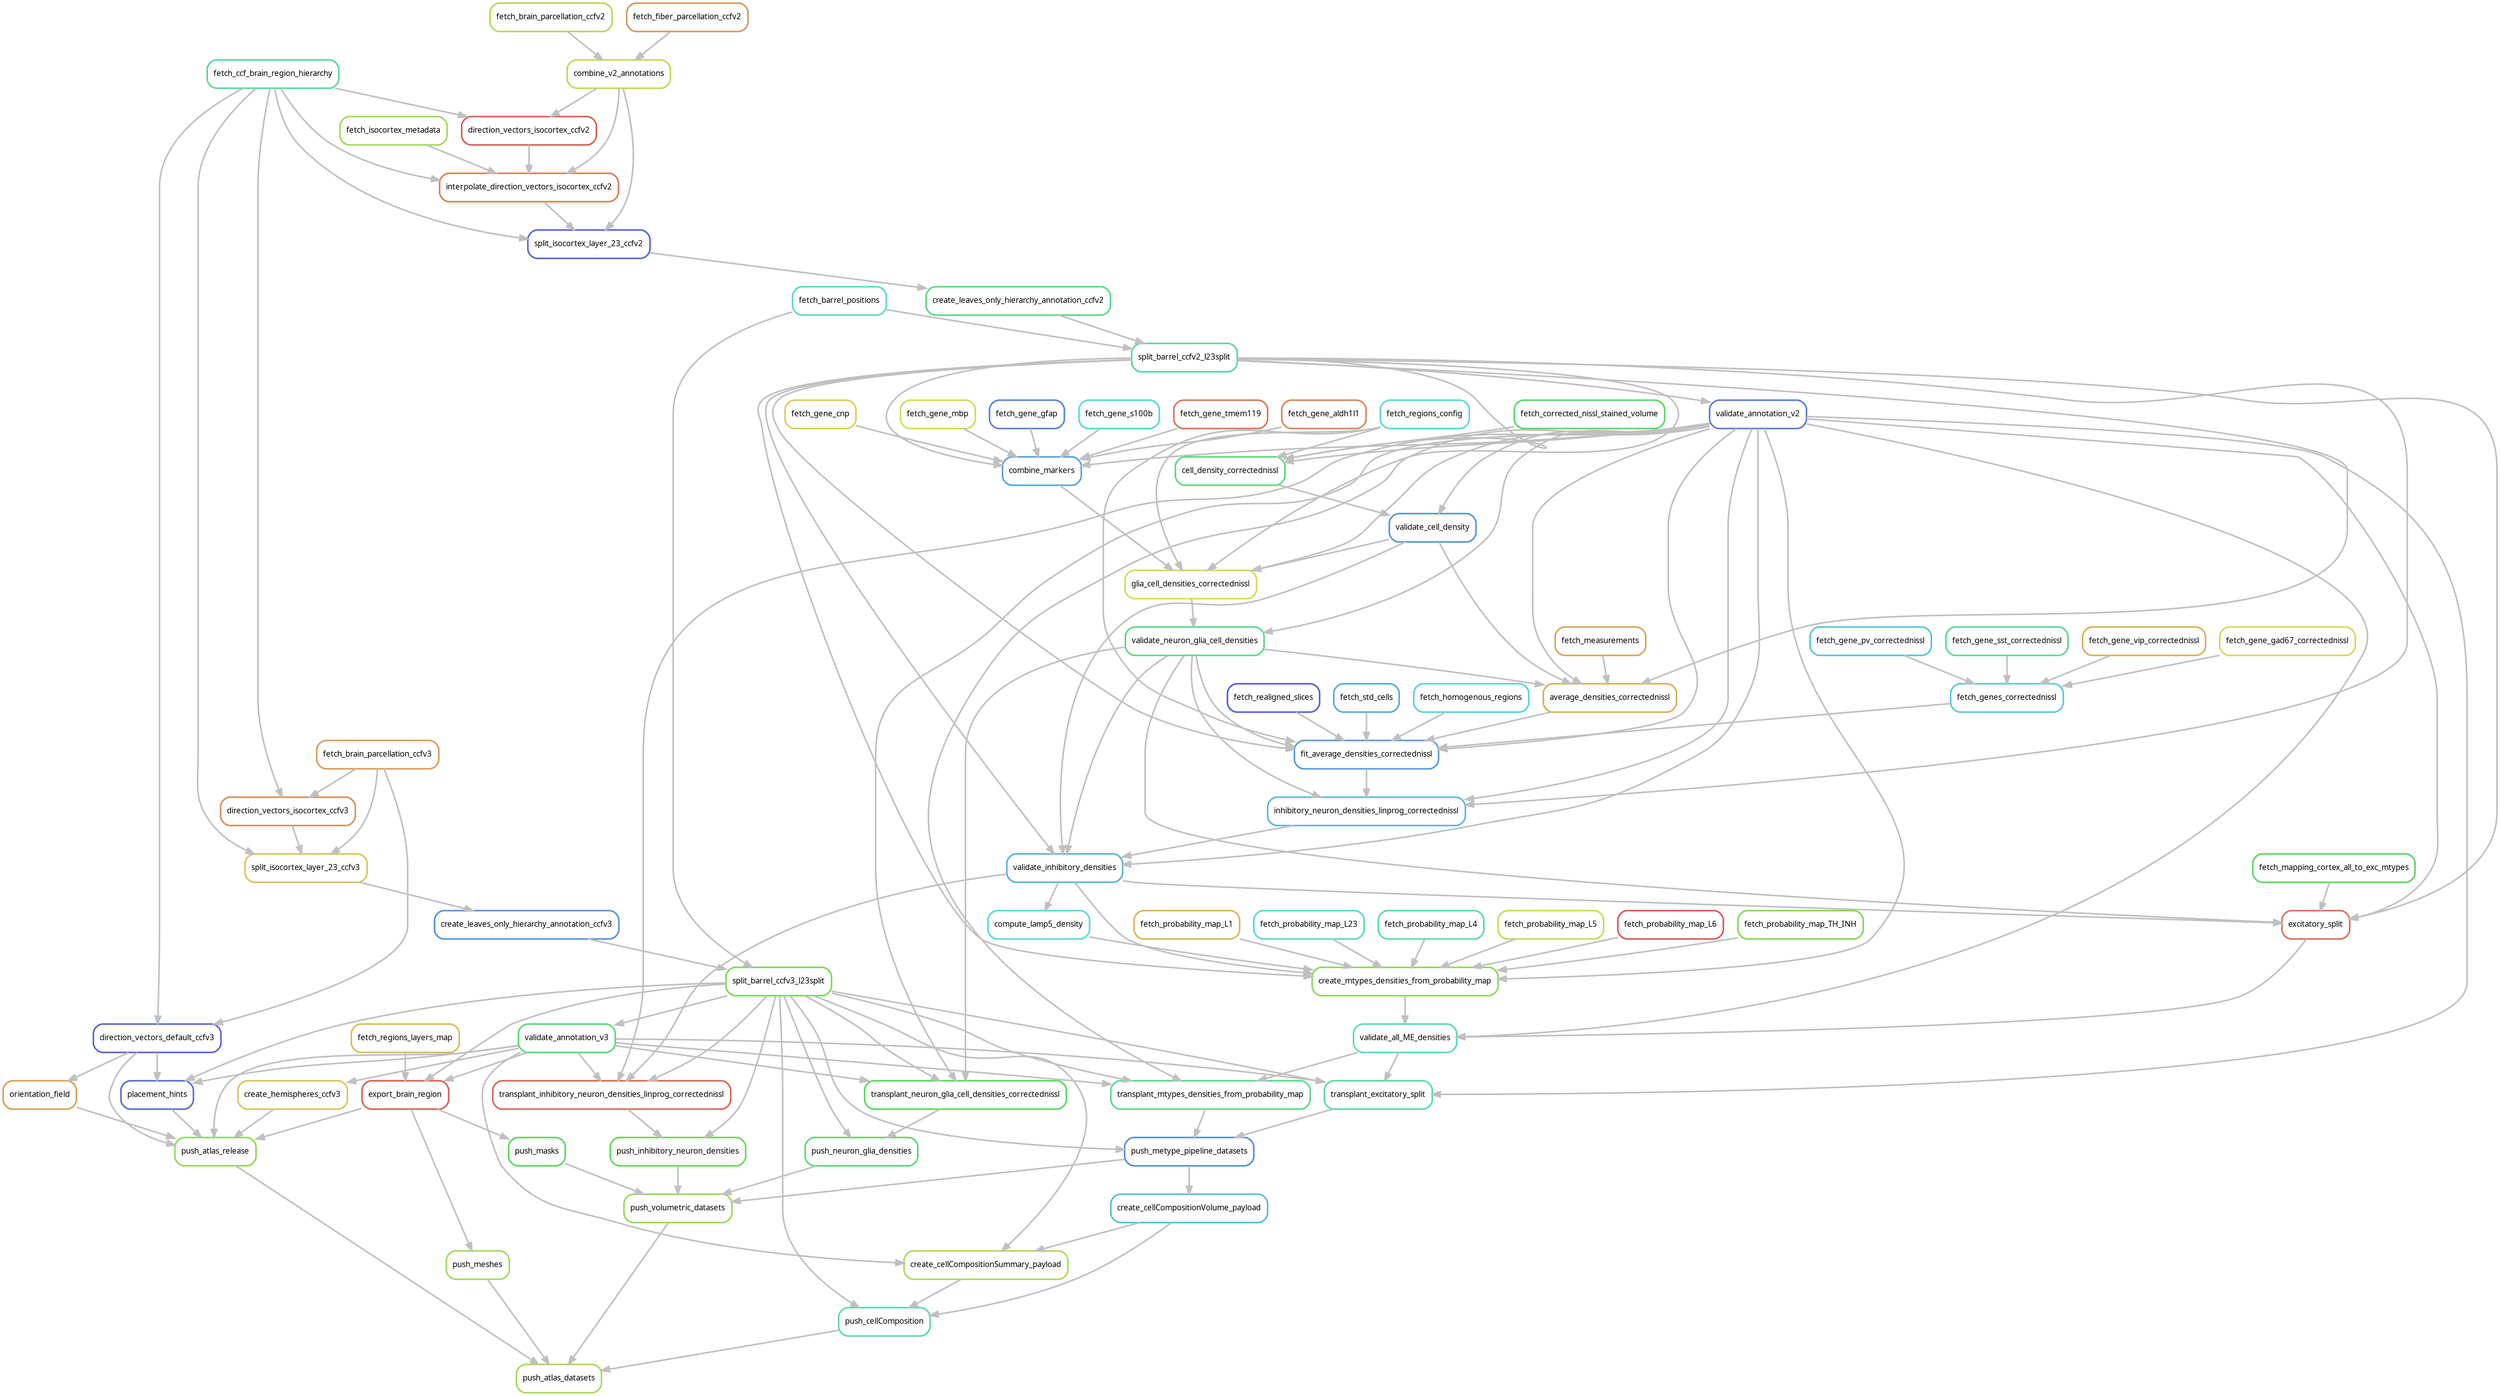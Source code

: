 digraph snakemake_dag {
    graph[bgcolor=white, margin=0];
    node[shape=box, style=rounded, fontname=sans,                 fontsize=10, penwidth=2];
    edge[penwidth=2, color=grey];
	0[label = "push_atlas_datasets", color = "0.23 0.6 0.85", style="rounded"];
	1[label = "push_atlas_release", color = "0.26 0.6 0.85", style="rounded"];
	2[label = "export_brain_region", color = "0.01 0.6 0.85", style="rounded"];
	3[label = "split_barrel_ccfv3_l23split", color = "0.29 0.6 0.85", style="rounded"];
	4[label = "create_leaves_only_hierarchy_annotation_ccfv3", color = "0.59 0.6 0.85", style="rounded"];
	5[label = "split_isocortex_layer_23_ccfv3", color = "0.14 0.6 0.85", style="rounded"];
	6[label = "fetch_ccf_brain_region_hierarchy", color = "0.42 0.6 0.85", style="rounded"];
	7[label = "fetch_brain_parcellation_ccfv3", color = "0.09 0.6 0.85", style="rounded"];
	8[label = "direction_vectors_isocortex_ccfv3", color = "0.07 0.6 0.85", style="rounded"];
	9[label = "fetch_barrel_positions", color = "0.47 0.6 0.85", style="rounded"];
	10[label = "validate_annotation_v3", color = "0.37 0.6 0.85", style="rounded"];
	11[label = "fetch_regions_layers_map", color = "0.13 0.6 0.85", style="rounded"];
	12[label = "create_hemispheres_ccfv3", color = "0.14 0.6 0.85", style="rounded"];
	13[label = "placement_hints", color = "0.64 0.6 0.85", style="rounded"];
	14[label = "direction_vectors_default_ccfv3", color = "0.65 0.6 0.85", style="rounded"];
	15[label = "orientation_field", color = "0.09 0.6 0.85", style="rounded"];
	16[label = "push_meshes", color = "0.24 0.6 0.85", style="rounded"];
	17[label = "push_volumetric_datasets", color = "0.25 0.6 0.85", style="rounded"];
	18[label = "push_masks", color = "0.33 0.6 0.85", style="rounded"];
	19[label = "push_neuron_glia_densities", color = "0.37 0.6 0.85", style="rounded"];
	20[label = "transplant_neuron_glia_cell_densities_correctednissl", color = "0.34 0.6 0.85", style="rounded"];
	21[label = "validate_annotation_v2", color = "0.62 0.6 0.85", style="rounded"];
	22[label = "split_barrel_ccfv2_l23split", color = "0.42 0.6 0.85", style="rounded"];
	23[label = "create_leaves_only_hierarchy_annotation_ccfv2", color = "0.39 0.6 0.85", style="rounded"];
	24[label = "split_isocortex_layer_23_ccfv2", color = "0.65 0.6 0.85", style="rounded"];
	25[label = "combine_v2_annotations", color = "0.20 0.6 0.85", style="rounded"];
	26[label = "fetch_brain_parcellation_ccfv2", color = "0.22 0.6 0.85", style="rounded"];
	27[label = "fetch_fiber_parcellation_ccfv2", color = "0.08 0.6 0.85", style="rounded"];
	28[label = "interpolate_direction_vectors_isocortex_ccfv2", color = "0.05 0.6 0.85", style="rounded"];
	29[label = "direction_vectors_isocortex_ccfv2", color = "0.01 0.6 0.85", style="rounded"];
	30[label = "fetch_isocortex_metadata", color = "0.24 0.6 0.85", style="rounded"];
	31[label = "validate_neuron_glia_cell_densities", color = "0.39 0.6 0.85", style="rounded"];
	32[label = "glia_cell_densities_correctednissl", color = "0.17 0.6 0.85", style="rounded"];
	33[label = "validate_cell_density", color = "0.59 0.6 0.85", style="rounded"];
	34[label = "cell_density_correctednissl", color = "0.38 0.6 0.85", style="rounded"];
	35[label = "fetch_corrected_nissl_stained_volume", color = "0.35 0.6 0.85", style="rounded"];
	36[label = "fetch_regions_config", color = "0.49 0.6 0.85", style="rounded"];
	37[label = "combine_markers", color = "0.57 0.6 0.85", style="rounded"];
	38[label = "fetch_gene_aldh1l1", color = "0.06 0.6 0.85", style="rounded"];
	39[label = "fetch_gene_cnp", color = "0.15 0.6 0.85", style="rounded"];
	40[label = "fetch_gene_mbp", color = "0.18 0.6 0.85", style="rounded"];
	41[label = "fetch_gene_gfap", color = "0.61 0.6 0.85", style="rounded"];
	42[label = "fetch_gene_s100b", color = "0.48 0.6 0.85", style="rounded"];
	43[label = "fetch_gene_tmem119", color = "0.04 0.6 0.85", style="rounded"];
	44[label = "push_inhibitory_neuron_densities", color = "0.32 0.6 0.85", style="rounded"];
	45[label = "transplant_inhibitory_neuron_densities_linprog_correctednissl", color = "0.02 0.6 0.85", style="rounded"];
	46[label = "validate_inhibitory_densities", color = "0.55 0.6 0.85", style="rounded"];
	47[label = "inhibitory_neuron_densities_linprog_correctednissl", color = "0.54 0.6 0.85", style="rounded"];
	48[label = "fit_average_densities_correctednissl", color = "0.58 0.6 0.85", style="rounded"];
	49[label = "fetch_genes_correctednissl", color = "0.52 0.6 0.85", style="rounded"];
	50[label = "fetch_gene_pv_correctednissl", color = "0.53 0.6 0.85", style="rounded"];
	51[label = "fetch_gene_sst_correctednissl", color = "0.41 0.6 0.85", style="rounded"];
	52[label = "fetch_gene_vip_correctednissl", color = "0.11 0.6 0.85", style="rounded"];
	53[label = "fetch_gene_gad67_correctednissl", color = "0.16 0.6 0.85", style="rounded"];
	54[label = "fetch_realigned_slices", color = "0.66 0.6 0.85", style="rounded"];
	55[label = "fetch_std_cells", color = "0.56 0.6 0.85", style="rounded"];
	56[label = "average_densities_correctednissl", color = "0.11 0.6 0.85", style="rounded"];
	57[label = "fetch_measurements", color = "0.10 0.6 0.85", style="rounded"];
	58[label = "fetch_homogenous_regions", color = "0.51 0.6 0.85", style="rounded"];
	59[label = "push_metype_pipeline_datasets", color = "0.60 0.6 0.85", style="rounded"];
	60[label = "transplant_excitatory_split", color = "0.43 0.6 0.85", style="rounded"];
	61[label = "validate_all_ME_densities", color = "0.46 0.6 0.85", style="rounded"];
	62[label = "create_mtypes_densities_from_probability_map", color = "0.27 0.6 0.85", style="rounded"];
	63[label = "fetch_probability_map_L1", color = "0.12 0.6 0.85", style="rounded"];
	64[label = "fetch_probability_map_L23", color = "0.47 0.6 0.85", style="rounded"];
	65[label = "fetch_probability_map_L4", color = "0.45 0.6 0.85", style="rounded"];
	66[label = "fetch_probability_map_L5", color = "0.19 0.6 0.85", style="rounded"];
	67[label = "fetch_probability_map_L6", color = "0.00 0.6 0.85", style="rounded"];
	68[label = "fetch_probability_map_TH_INH", color = "0.28 0.6 0.85", style="rounded"];
	69[label = "compute_lamp5_density", color = "0.49 0.6 0.85", style="rounded"];
	70[label = "excitatory_split", color = "0.03 0.6 0.85", style="rounded"];
	71[label = "fetch_mapping_cortex_all_to_exc_mtypes", color = "0.34 0.6 0.85", style="rounded"];
	72[label = "transplant_mtypes_densities_from_probability_map", color = "0.40 0.6 0.85", style="rounded"];
	73[label = "push_cellComposition", color = "0.44 0.6 0.85", style="rounded"];
	74[label = "create_cellCompositionVolume_payload", color = "0.54 0.6 0.85", style="rounded"];
	75[label = "create_cellCompositionSummary_payload", color = "0.22 0.6 0.85", style="rounded"];
	1 -> 0
	16 -> 0
	17 -> 0
	73 -> 0
	2 -> 1
	10 -> 1
	12 -> 1
	13 -> 1
	14 -> 1
	15 -> 1
	3 -> 2
	10 -> 2
	11 -> 2
	4 -> 3
	9 -> 3
	5 -> 4
	6 -> 5
	7 -> 5
	8 -> 5
	7 -> 8
	6 -> 8
	3 -> 10
	10 -> 12
	10 -> 13
	3 -> 13
	14 -> 13
	6 -> 14
	7 -> 14
	14 -> 15
	2 -> 16
	18 -> 17
	19 -> 17
	44 -> 17
	59 -> 17
	2 -> 18
	20 -> 19
	3 -> 19
	3 -> 20
	21 -> 20
	10 -> 20
	31 -> 20
	22 -> 21
	23 -> 22
	9 -> 22
	24 -> 23
	6 -> 24
	25 -> 24
	28 -> 24
	26 -> 25
	27 -> 25
	25 -> 28
	6 -> 28
	29 -> 28
	30 -> 28
	25 -> 29
	6 -> 29
	21 -> 31
	32 -> 31
	22 -> 32
	21 -> 32
	33 -> 32
	37 -> 32
	36 -> 32
	21 -> 33
	34 -> 33
	22 -> 34
	21 -> 34
	35 -> 34
	36 -> 34
	38 -> 37
	39 -> 37
	40 -> 37
	41 -> 37
	42 -> 37
	43 -> 37
	22 -> 37
	21 -> 37
	45 -> 44
	3 -> 44
	3 -> 45
	21 -> 45
	10 -> 45
	46 -> 45
	21 -> 46
	47 -> 46
	22 -> 46
	33 -> 46
	31 -> 46
	22 -> 47
	21 -> 47
	31 -> 47
	48 -> 47
	49 -> 48
	54 -> 48
	55 -> 48
	22 -> 48
	21 -> 48
	31 -> 48
	56 -> 48
	58 -> 48
	36 -> 48
	50 -> 49
	51 -> 49
	52 -> 49
	53 -> 49
	22 -> 56
	21 -> 56
	33 -> 56
	31 -> 56
	57 -> 56
	60 -> 59
	72 -> 59
	3 -> 59
	3 -> 60
	21 -> 60
	10 -> 60
	61 -> 60
	21 -> 61
	62 -> 61
	70 -> 61
	46 -> 62
	22 -> 62
	21 -> 62
	63 -> 62
	64 -> 62
	65 -> 62
	66 -> 62
	67 -> 62
	68 -> 62
	69 -> 62
	46 -> 69
	46 -> 70
	22 -> 70
	21 -> 70
	31 -> 70
	71 -> 70
	3 -> 72
	21 -> 72
	10 -> 72
	61 -> 72
	3 -> 73
	74 -> 73
	75 -> 73
	59 -> 74
	3 -> 75
	10 -> 75
	74 -> 75
}            

